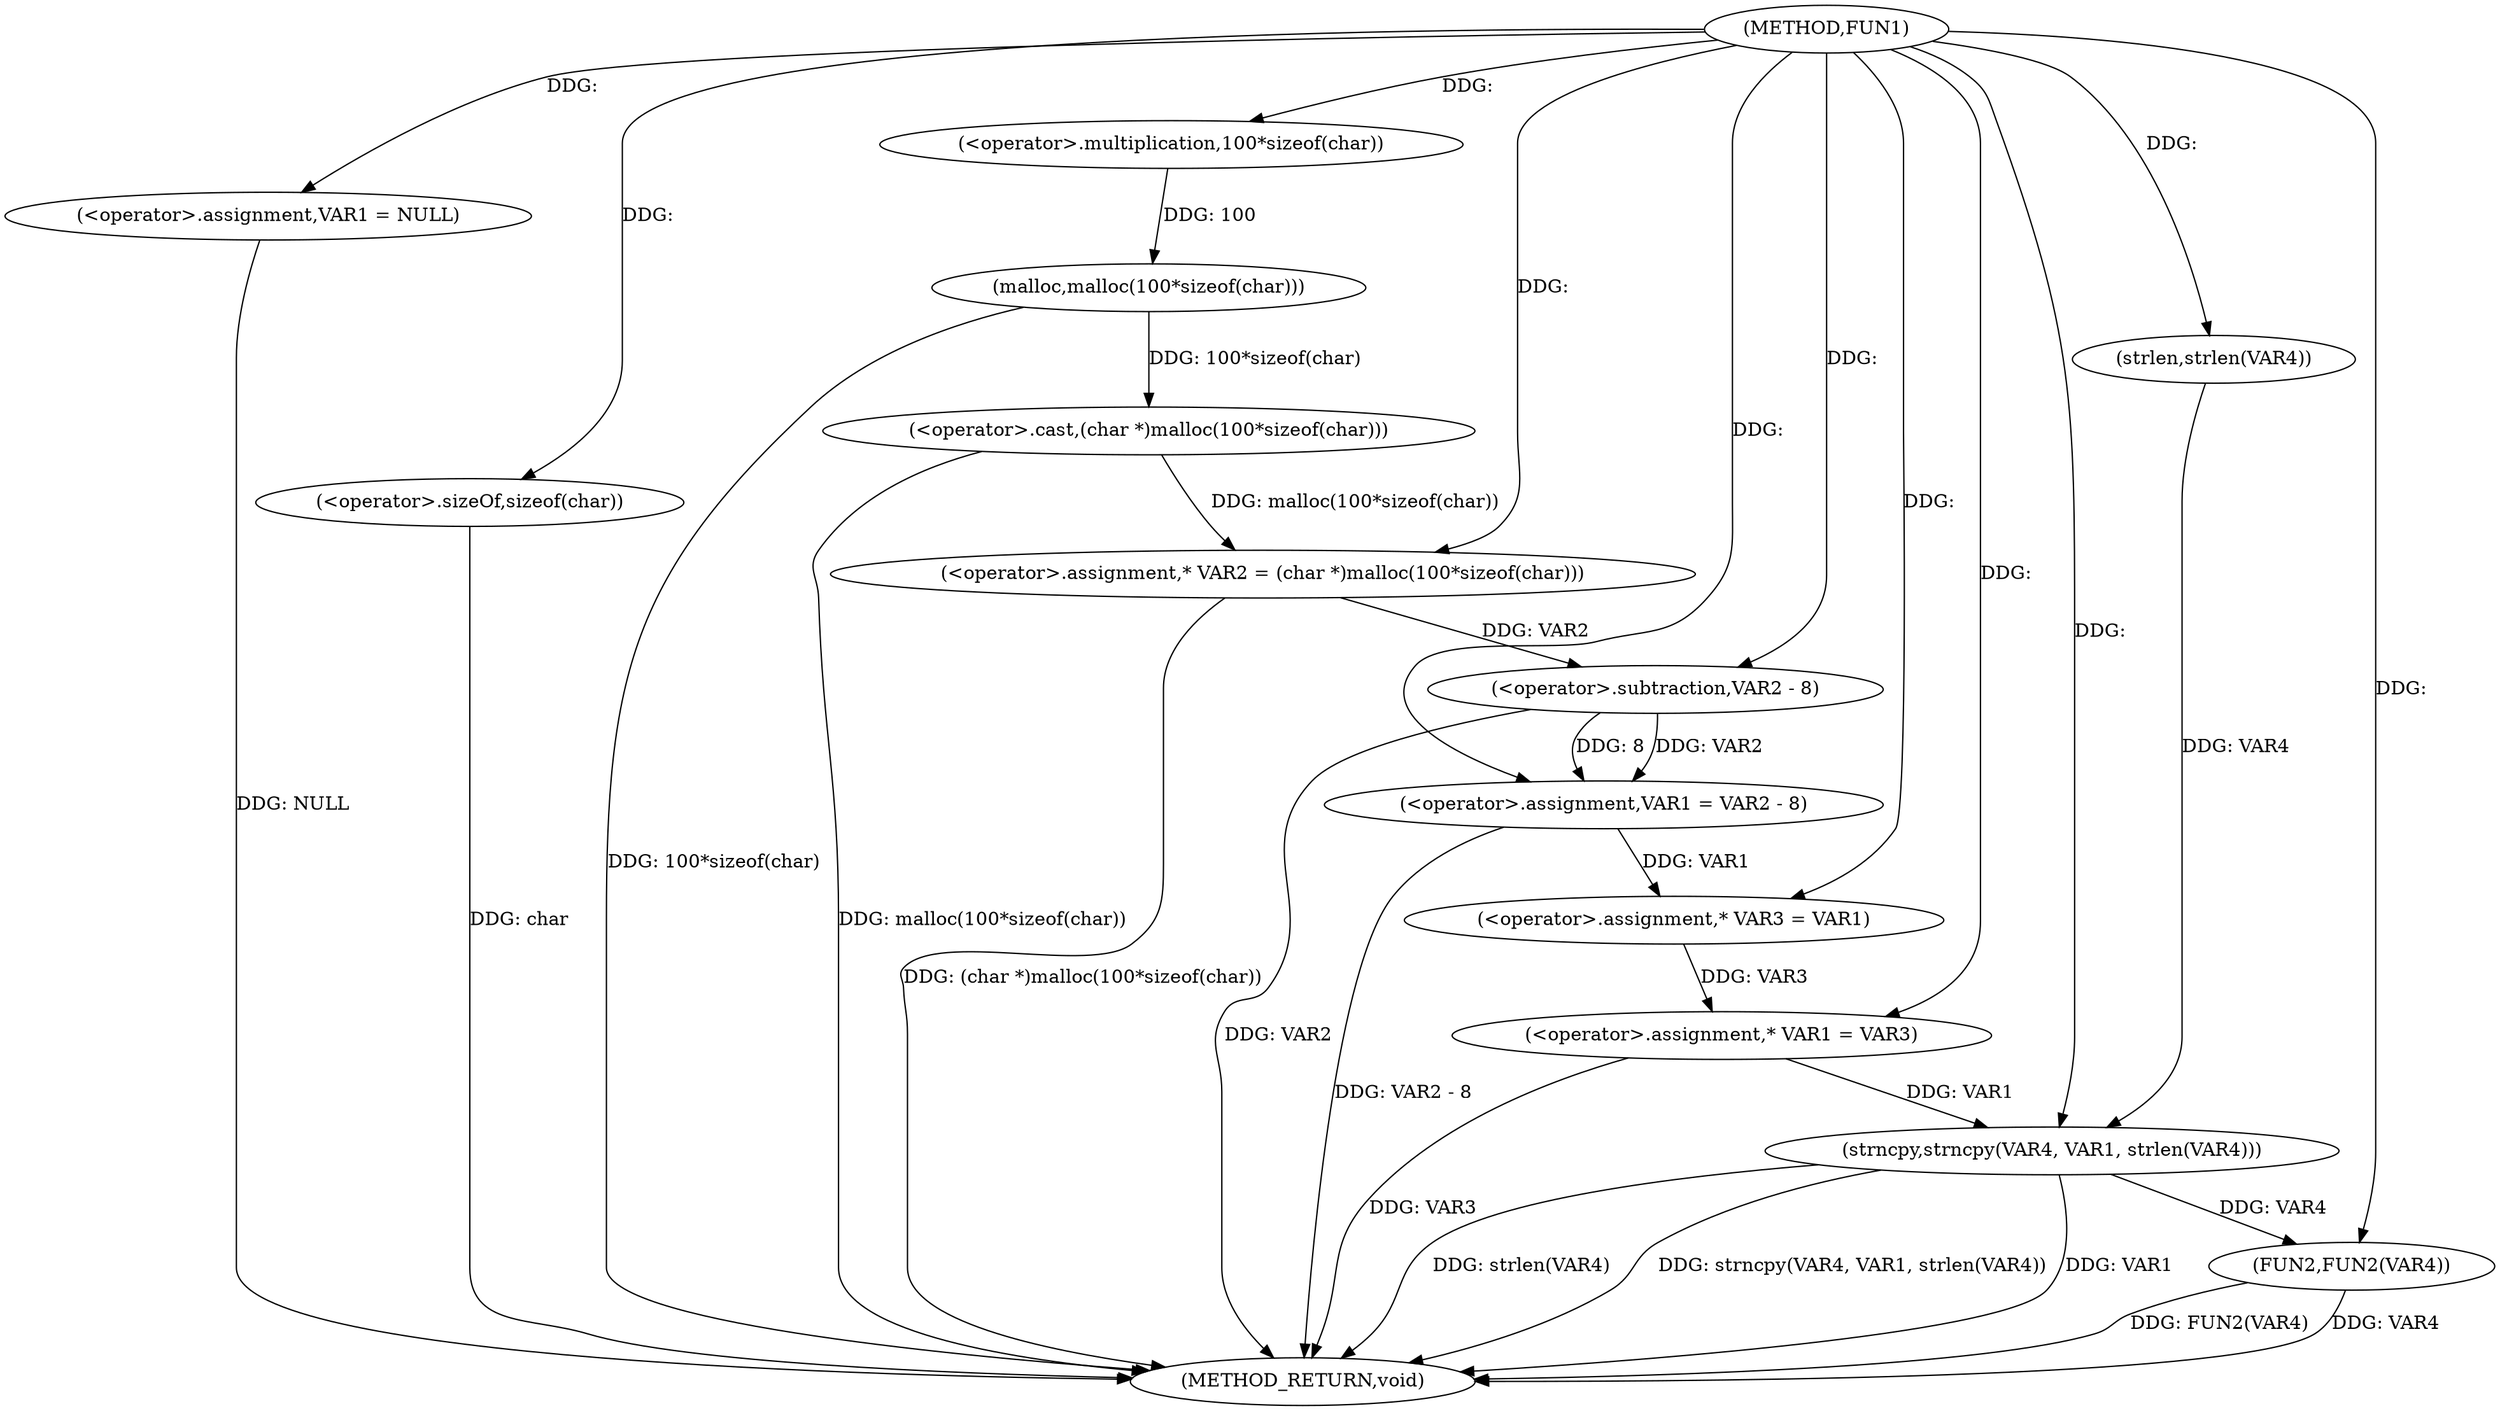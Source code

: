 digraph FUN1 {  
"1000100" [label = "(METHOD,FUN1)" ]
"1000140" [label = "(METHOD_RETURN,void)" ]
"1000103" [label = "(<operator>.assignment,VAR1 = NULL)" ]
"1000108" [label = "(<operator>.assignment,* VAR2 = (char *)malloc(100*sizeof(char)))" ]
"1000110" [label = "(<operator>.cast,(char *)malloc(100*sizeof(char)))" ]
"1000112" [label = "(malloc,malloc(100*sizeof(char)))" ]
"1000113" [label = "(<operator>.multiplication,100*sizeof(char))" ]
"1000115" [label = "(<operator>.sizeOf,sizeof(char))" ]
"1000117" [label = "(<operator>.assignment,VAR1 = VAR2 - 8)" ]
"1000119" [label = "(<operator>.subtraction,VAR2 - 8)" ]
"1000124" [label = "(<operator>.assignment,* VAR3 = VAR1)" ]
"1000128" [label = "(<operator>.assignment,* VAR1 = VAR3)" ]
"1000133" [label = "(strncpy,strncpy(VAR4, VAR1, strlen(VAR4)))" ]
"1000136" [label = "(strlen,strlen(VAR4))" ]
"1000138" [label = "(FUN2,FUN2(VAR4))" ]
  "1000128" -> "1000140"  [ label = "DDG: VAR3"] 
  "1000103" -> "1000140"  [ label = "DDG: NULL"] 
  "1000138" -> "1000140"  [ label = "DDG: VAR4"] 
  "1000133" -> "1000140"  [ label = "DDG: strlen(VAR4)"] 
  "1000117" -> "1000140"  [ label = "DDG: VAR2 - 8"] 
  "1000115" -> "1000140"  [ label = "DDG: char"] 
  "1000133" -> "1000140"  [ label = "DDG: strncpy(VAR4, VAR1, strlen(VAR4))"] 
  "1000110" -> "1000140"  [ label = "DDG: malloc(100*sizeof(char))"] 
  "1000133" -> "1000140"  [ label = "DDG: VAR1"] 
  "1000112" -> "1000140"  [ label = "DDG: 100*sizeof(char)"] 
  "1000108" -> "1000140"  [ label = "DDG: (char *)malloc(100*sizeof(char))"] 
  "1000119" -> "1000140"  [ label = "DDG: VAR2"] 
  "1000138" -> "1000140"  [ label = "DDG: FUN2(VAR4)"] 
  "1000100" -> "1000103"  [ label = "DDG: "] 
  "1000110" -> "1000108"  [ label = "DDG: malloc(100*sizeof(char))"] 
  "1000100" -> "1000108"  [ label = "DDG: "] 
  "1000112" -> "1000110"  [ label = "DDG: 100*sizeof(char)"] 
  "1000113" -> "1000112"  [ label = "DDG: 100"] 
  "1000100" -> "1000113"  [ label = "DDG: "] 
  "1000100" -> "1000115"  [ label = "DDG: "] 
  "1000119" -> "1000117"  [ label = "DDG: VAR2"] 
  "1000119" -> "1000117"  [ label = "DDG: 8"] 
  "1000100" -> "1000117"  [ label = "DDG: "] 
  "1000108" -> "1000119"  [ label = "DDG: VAR2"] 
  "1000100" -> "1000119"  [ label = "DDG: "] 
  "1000117" -> "1000124"  [ label = "DDG: VAR1"] 
  "1000100" -> "1000124"  [ label = "DDG: "] 
  "1000124" -> "1000128"  [ label = "DDG: VAR3"] 
  "1000100" -> "1000128"  [ label = "DDG: "] 
  "1000136" -> "1000133"  [ label = "DDG: VAR4"] 
  "1000100" -> "1000133"  [ label = "DDG: "] 
  "1000128" -> "1000133"  [ label = "DDG: VAR1"] 
  "1000100" -> "1000136"  [ label = "DDG: "] 
  "1000133" -> "1000138"  [ label = "DDG: VAR4"] 
  "1000100" -> "1000138"  [ label = "DDG: "] 
}
